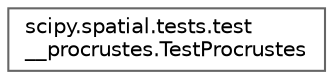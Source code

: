 digraph "Graphical Class Hierarchy"
{
 // LATEX_PDF_SIZE
  bgcolor="transparent";
  edge [fontname=Helvetica,fontsize=10,labelfontname=Helvetica,labelfontsize=10];
  node [fontname=Helvetica,fontsize=10,shape=box,height=0.2,width=0.4];
  rankdir="LR";
  Node0 [id="Node000000",label="scipy.spatial.tests.test\l__procrustes.TestProcrustes",height=0.2,width=0.4,color="grey40", fillcolor="white", style="filled",URL="$d2/d28/classscipy_1_1spatial_1_1tests_1_1test____procrustes_1_1TestProcrustes.html",tooltip=" "];
}
